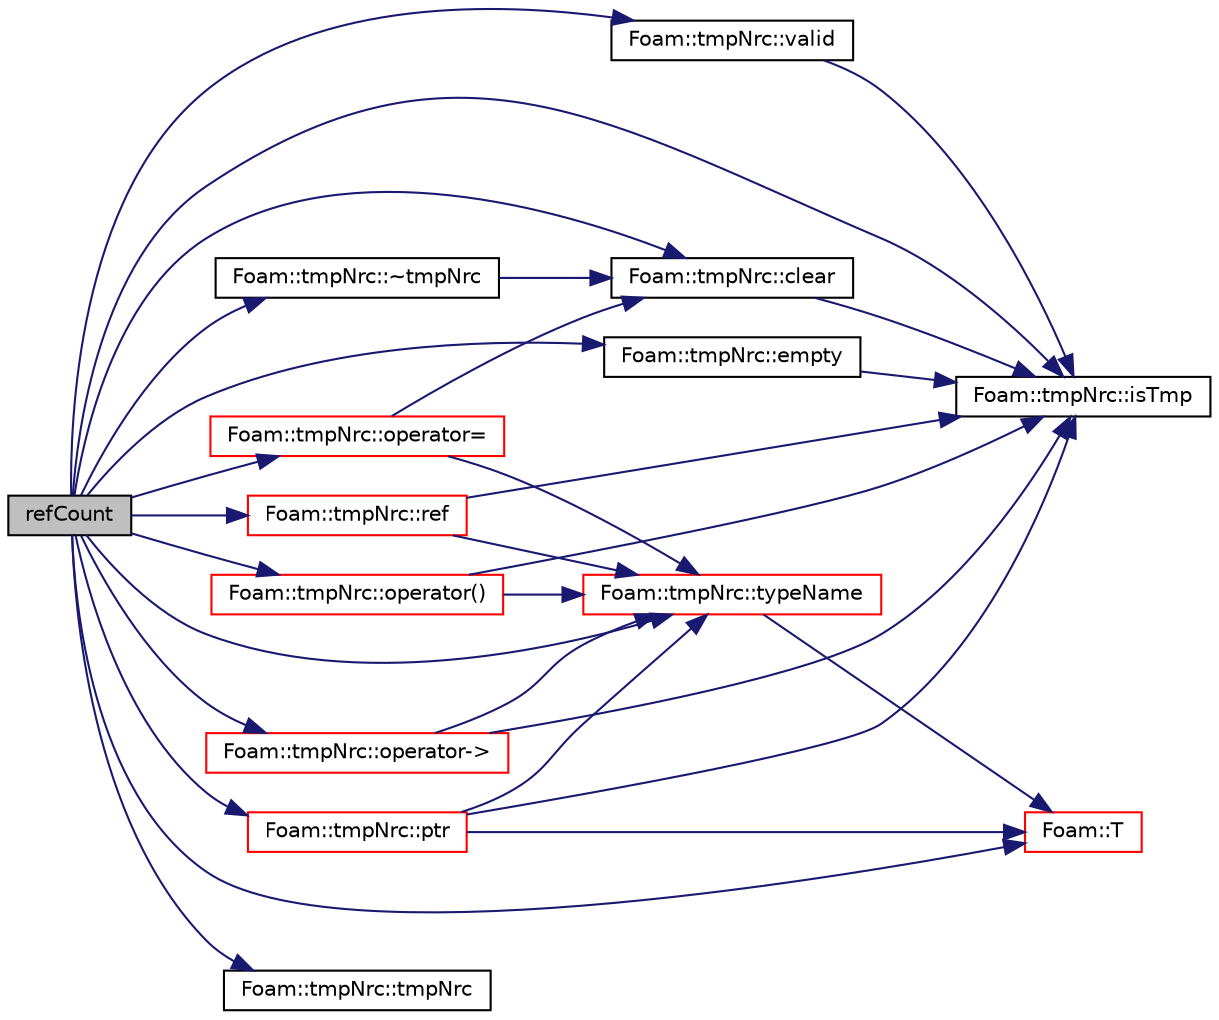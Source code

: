 digraph "refCount"
{
  bgcolor="transparent";
  edge [fontname="Helvetica",fontsize="10",labelfontname="Helvetica",labelfontsize="10"];
  node [fontname="Helvetica",fontsize="10",shape=record];
  rankdir="LR";
  Node1 [label="refCount",height=0.2,width=0.4,color="black", fillcolor="grey75", style="filled", fontcolor="black"];
  Node1 -> Node2 [color="midnightblue",fontsize="10",style="solid",fontname="Helvetica"];
  Node2 [label="Foam::tmpNrc::clear",height=0.2,width=0.4,color="black",URL="$a02714.html#a5b0c20bea8c40bf73b3160cb1e0da350",tooltip="If object pointer points to valid object: "];
  Node2 -> Node3 [color="midnightblue",fontsize="10",style="solid",fontname="Helvetica"];
  Node3 [label="Foam::tmpNrc::isTmp",height=0.2,width=0.4,color="black",URL="$a02714.html#a0bb26ea6f57bc69421d947674deab652",tooltip="Return true if this is really a temporary object. "];
  Node1 -> Node4 [color="midnightblue",fontsize="10",style="solid",fontname="Helvetica"];
  Node4 [label="Foam::tmpNrc::empty",height=0.2,width=0.4,color="black",URL="$a02714.html#ac6e61de369e994009e36f344f99c15ad",tooltip="Return true if this temporary object empty,. "];
  Node4 -> Node3 [color="midnightblue",fontsize="10",style="solid",fontname="Helvetica"];
  Node1 -> Node3 [color="midnightblue",fontsize="10",style="solid",fontname="Helvetica"];
  Node1 -> Node5 [color="midnightblue",fontsize="10",style="solid",fontname="Helvetica"];
  Node5 [label="Foam::tmpNrc::operator()",height=0.2,width=0.4,color="red",URL="$a02714.html#a67ab9fec03fbd870322d975c8876d3d6",tooltip="Const dereference operator. "];
  Node5 -> Node3 [color="midnightblue",fontsize="10",style="solid",fontname="Helvetica"];
  Node5 -> Node6 [color="midnightblue",fontsize="10",style="solid",fontname="Helvetica"];
  Node6 [label="Foam::tmpNrc::typeName",height=0.2,width=0.4,color="red",URL="$a02714.html#a255d7c3268c437e0a1825a656b7e1e67",tooltip="Return the type name of the tmpNrc. "];
  Node6 -> Node7 [color="midnightblue",fontsize="10",style="solid",fontname="Helvetica"];
  Node7 [label="Foam::T",height=0.2,width=0.4,color="red",URL="$a10936.html#ae57fda0abb14bb0944947c463c6e09d4"];
  Node1 -> Node8 [color="midnightblue",fontsize="10",style="solid",fontname="Helvetica"];
  Node8 [label="Foam::tmpNrc::operator-\>",height=0.2,width=0.4,color="red",URL="$a02714.html#a4442b1b9eab40e7939e1e01cdedcb7ae",tooltip="Return object pointer. "];
  Node8 -> Node3 [color="midnightblue",fontsize="10",style="solid",fontname="Helvetica"];
  Node8 -> Node6 [color="midnightblue",fontsize="10",style="solid",fontname="Helvetica"];
  Node1 -> Node9 [color="midnightblue",fontsize="10",style="solid",fontname="Helvetica"];
  Node9 [label="Foam::tmpNrc::operator=",height=0.2,width=0.4,color="red",URL="$a02714.html#a168181f181f9cc2ab223965e2bee071f",tooltip="Assignment to pointer changing this tmpNrc to a temporary T. "];
  Node9 -> Node2 [color="midnightblue",fontsize="10",style="solid",fontname="Helvetica"];
  Node9 -> Node6 [color="midnightblue",fontsize="10",style="solid",fontname="Helvetica"];
  Node1 -> Node10 [color="midnightblue",fontsize="10",style="solid",fontname="Helvetica"];
  Node10 [label="Foam::tmpNrc::ptr",height=0.2,width=0.4,color="red",URL="$a02714.html#ae945b04459fc65065e2f0982b0b549f0",tooltip="Return tmpNrc pointer for reuse. "];
  Node10 -> Node3 [color="midnightblue",fontsize="10",style="solid",fontname="Helvetica"];
  Node10 -> Node7 [color="midnightblue",fontsize="10",style="solid",fontname="Helvetica"];
  Node10 -> Node6 [color="midnightblue",fontsize="10",style="solid",fontname="Helvetica"];
  Node1 -> Node11 [color="midnightblue",fontsize="10",style="solid",fontname="Helvetica"];
  Node11 [label="Foam::tmpNrc::ref",height=0.2,width=0.4,color="red",URL="$a02714.html#a355da090b61b5b48e7435dec5942b7e9",tooltip="Return non-const reference or generate a fatal error. "];
  Node11 -> Node3 [color="midnightblue",fontsize="10",style="solid",fontname="Helvetica"];
  Node11 -> Node6 [color="midnightblue",fontsize="10",style="solid",fontname="Helvetica"];
  Node1 -> Node7 [color="midnightblue",fontsize="10",style="solid",fontname="Helvetica"];
  Node1 -> Node12 [color="midnightblue",fontsize="10",style="solid",fontname="Helvetica"];
  Node12 [label="Foam::tmpNrc::tmpNrc",height=0.2,width=0.4,color="black",URL="$a02714.html#a8d45af03e027a1194d26ad4d2c2b0a03",tooltip="Store object pointer. "];
  Node1 -> Node6 [color="midnightblue",fontsize="10",style="solid",fontname="Helvetica"];
  Node1 -> Node13 [color="midnightblue",fontsize="10",style="solid",fontname="Helvetica"];
  Node13 [label="Foam::tmpNrc::valid",height=0.2,width=0.4,color="black",URL="$a02714.html#a8d985300b138b6c5556ab17ed4df3b38",tooltip="Is this temporary object valid,. "];
  Node13 -> Node3 [color="midnightblue",fontsize="10",style="solid",fontname="Helvetica"];
  Node1 -> Node14 [color="midnightblue",fontsize="10",style="solid",fontname="Helvetica"];
  Node14 [label="Foam::tmpNrc::~tmpNrc",height=0.2,width=0.4,color="black",URL="$a02714.html#a51ab45f3902c78b4d1b954b94164c2d4",tooltip="Destructor: deletes temporary object when the reference count is 0. "];
  Node14 -> Node2 [color="midnightblue",fontsize="10",style="solid",fontname="Helvetica"];
}
